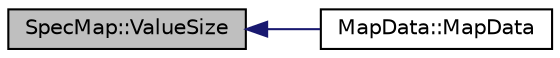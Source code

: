 digraph "SpecMap::ValueSize"
{
  edge [fontname="Helvetica",fontsize="10",labelfontname="Helvetica",labelfontsize="10"];
  node [fontname="Helvetica",fontsize="10",shape=record];
  rankdir="LR";
  Node1 [label="SpecMap::ValueSize",height=0.2,width=0.4,color="black", fillcolor="grey75", style="filled" fontcolor="black"];
  Node1 -> Node2 [dir="back",color="midnightblue",fontsize="10",style="solid",fontname="Helvetica"];
  Node2 [label="MapData::MapData",height=0.2,width=0.4,color="black", fillcolor="white", style="filled",URL="$class_map_data.html#afa1d7841d8710c246357bf89a456559d",tooltip="MapData::MapData. "];
}
